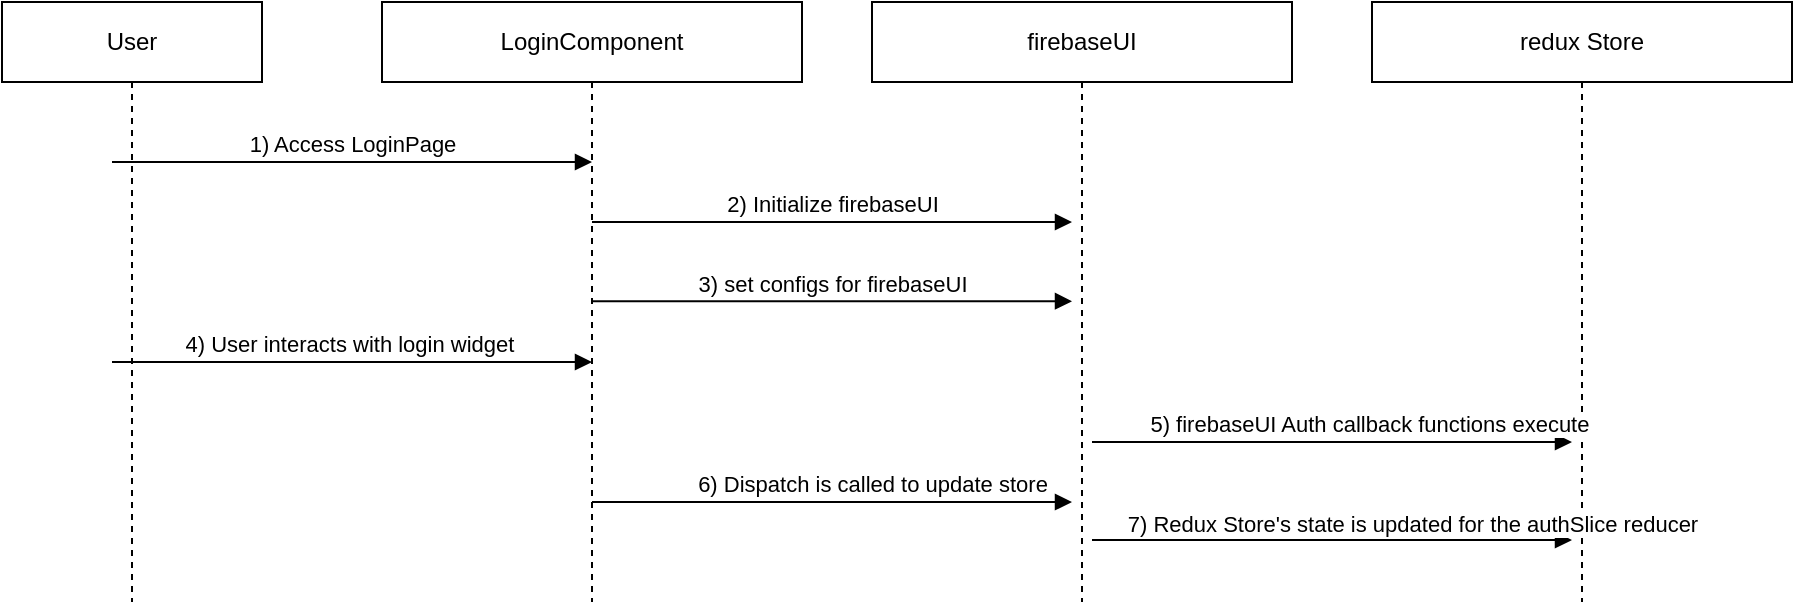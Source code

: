 <mxfile version="21.7.2" type="github">
  <diagram name="Page-1" id="2YBvvXClWsGukQMizWep">
    <mxGraphModel dx="3733" dy="2667" grid="1" gridSize="10" guides="1" tooltips="1" connect="1" arrows="1" fold="1" page="1" pageScale="1" pageWidth="850" pageHeight="1100" math="0" shadow="0">
      <root>
        <mxCell id="0" />
        <mxCell id="1" parent="0" />
        <mxCell id="aM9ryv3xv72pqoxQDRHE-1" value="User" style="shape=umlLifeline;perimeter=lifelinePerimeter;whiteSpace=wrap;html=1;container=0;dropTarget=0;collapsible=0;recursiveResize=0;outlineConnect=0;portConstraint=eastwest;newEdgeStyle={&quot;edgeStyle&quot;:&quot;elbowEdgeStyle&quot;,&quot;elbow&quot;:&quot;vertical&quot;,&quot;curved&quot;:0,&quot;rounded&quot;:0};" parent="1" vertex="1">
          <mxGeometry x="400" y="-770" width="130" height="300" as="geometry" />
        </mxCell>
        <mxCell id="aM9ryv3xv72pqoxQDRHE-5" value="LoginComponent" style="shape=umlLifeline;perimeter=lifelinePerimeter;whiteSpace=wrap;html=1;container=0;dropTarget=0;collapsible=0;recursiveResize=0;outlineConnect=0;portConstraint=eastwest;newEdgeStyle={&quot;edgeStyle&quot;:&quot;elbowEdgeStyle&quot;,&quot;elbow&quot;:&quot;vertical&quot;,&quot;curved&quot;:0,&quot;rounded&quot;:0};" parent="1" vertex="1">
          <mxGeometry x="590" y="-770" width="210" height="300" as="geometry" />
        </mxCell>
        <mxCell id="aM9ryv3xv72pqoxQDRHE-7" value="1) Access LoginPage" style="html=1;verticalAlign=bottom;endArrow=block;edgeStyle=elbowEdgeStyle;elbow=horizontal;curved=0;rounded=0;" parent="1" edge="1">
          <mxGeometry relative="1" as="geometry">
            <mxPoint x="455" y="-690.0" as="sourcePoint" />
            <Array as="points">
              <mxPoint x="610" y="-690" />
            </Array>
            <mxPoint x="695" y="-690" as="targetPoint" />
          </mxGeometry>
        </mxCell>
        <mxCell id="G8hx02r4Ywcos7J3SRi9-1" value="firebaseUI" style="shape=umlLifeline;perimeter=lifelinePerimeter;whiteSpace=wrap;html=1;container=0;dropTarget=0;collapsible=0;recursiveResize=0;outlineConnect=0;portConstraint=eastwest;newEdgeStyle={&quot;edgeStyle&quot;:&quot;elbowEdgeStyle&quot;,&quot;elbow&quot;:&quot;vertical&quot;,&quot;curved&quot;:0,&quot;rounded&quot;:0};" vertex="1" parent="1">
          <mxGeometry x="835" y="-770" width="210" height="300" as="geometry" />
        </mxCell>
        <mxCell id="G8hx02r4Ywcos7J3SRi9-2" value="redux Store" style="shape=umlLifeline;perimeter=lifelinePerimeter;whiteSpace=wrap;html=1;container=0;dropTarget=0;collapsible=0;recursiveResize=0;outlineConnect=0;portConstraint=eastwest;newEdgeStyle={&quot;edgeStyle&quot;:&quot;elbowEdgeStyle&quot;,&quot;elbow&quot;:&quot;vertical&quot;,&quot;curved&quot;:0,&quot;rounded&quot;:0};" vertex="1" parent="1">
          <mxGeometry x="1085" y="-770" width="210" height="300" as="geometry" />
        </mxCell>
        <mxCell id="G8hx02r4Ywcos7J3SRi9-4" value="2) Initialize firebaseUI" style="html=1;verticalAlign=bottom;endArrow=block;edgeStyle=elbowEdgeStyle;elbow=horizontal;curved=0;rounded=0;" edge="1" parent="1">
          <mxGeometry relative="1" as="geometry">
            <mxPoint x="695" y="-660.0" as="sourcePoint" />
            <Array as="points">
              <mxPoint x="850" y="-660" />
            </Array>
            <mxPoint x="935" y="-660" as="targetPoint" />
          </mxGeometry>
        </mxCell>
        <mxCell id="G8hx02r4Ywcos7J3SRi9-8" value="3) set configs for firebaseUI" style="html=1;verticalAlign=bottom;endArrow=block;edgeStyle=elbowEdgeStyle;elbow=horizontal;curved=0;rounded=0;" edge="1" parent="1">
          <mxGeometry relative="1" as="geometry">
            <mxPoint x="695" y="-620.38" as="sourcePoint" />
            <Array as="points">
              <mxPoint x="850" y="-620.38" />
            </Array>
            <mxPoint x="935" y="-620.38" as="targetPoint" />
          </mxGeometry>
        </mxCell>
        <mxCell id="G8hx02r4Ywcos7J3SRi9-9" value="4) User interacts with login widget&amp;nbsp;" style="html=1;verticalAlign=bottom;endArrow=block;edgeStyle=elbowEdgeStyle;elbow=horizontal;curved=0;rounded=0;" edge="1" parent="1">
          <mxGeometry relative="1" as="geometry">
            <mxPoint x="455" y="-590.0" as="sourcePoint" />
            <Array as="points">
              <mxPoint x="610" y="-590" />
            </Array>
            <mxPoint x="695" y="-590" as="targetPoint" />
          </mxGeometry>
        </mxCell>
        <mxCell id="G8hx02r4Ywcos7J3SRi9-10" value="5) firebaseUI Auth callback functions execute&amp;nbsp;" style="html=1;verticalAlign=bottom;endArrow=block;edgeStyle=elbowEdgeStyle;elbow=horizontal;curved=0;rounded=0;" edge="1" parent="1">
          <mxGeometry x="0.167" relative="1" as="geometry">
            <mxPoint x="945" y="-550.0" as="sourcePoint" />
            <Array as="points">
              <mxPoint x="1100" y="-550" />
            </Array>
            <mxPoint x="1185" y="-550" as="targetPoint" />
            <mxPoint as="offset" />
          </mxGeometry>
        </mxCell>
        <mxCell id="G8hx02r4Ywcos7J3SRi9-11" value="6) Dispatch is called to update store" style="html=1;verticalAlign=bottom;endArrow=block;edgeStyle=elbowEdgeStyle;elbow=horizontal;curved=0;rounded=0;" edge="1" parent="1">
          <mxGeometry x="0.167" relative="1" as="geometry">
            <mxPoint x="695" y="-520.0" as="sourcePoint" />
            <Array as="points">
              <mxPoint x="850" y="-520" />
            </Array>
            <mxPoint x="935" y="-520" as="targetPoint" />
            <mxPoint as="offset" />
          </mxGeometry>
        </mxCell>
        <mxCell id="G8hx02r4Ywcos7J3SRi9-12" value="7) Redux Store&#39;s state is updated for the authSlice reducer" style="html=1;verticalAlign=bottom;endArrow=block;edgeStyle=elbowEdgeStyle;elbow=vertical;curved=0;rounded=0;" edge="1" parent="1">
          <mxGeometry x="0.333" y="-1" relative="1" as="geometry">
            <mxPoint x="945" y="-501.0" as="sourcePoint" />
            <Array as="points">
              <mxPoint x="1100" y="-501" />
            </Array>
            <mxPoint x="1185" y="-501" as="targetPoint" />
            <mxPoint as="offset" />
          </mxGeometry>
        </mxCell>
      </root>
    </mxGraphModel>
  </diagram>
</mxfile>
